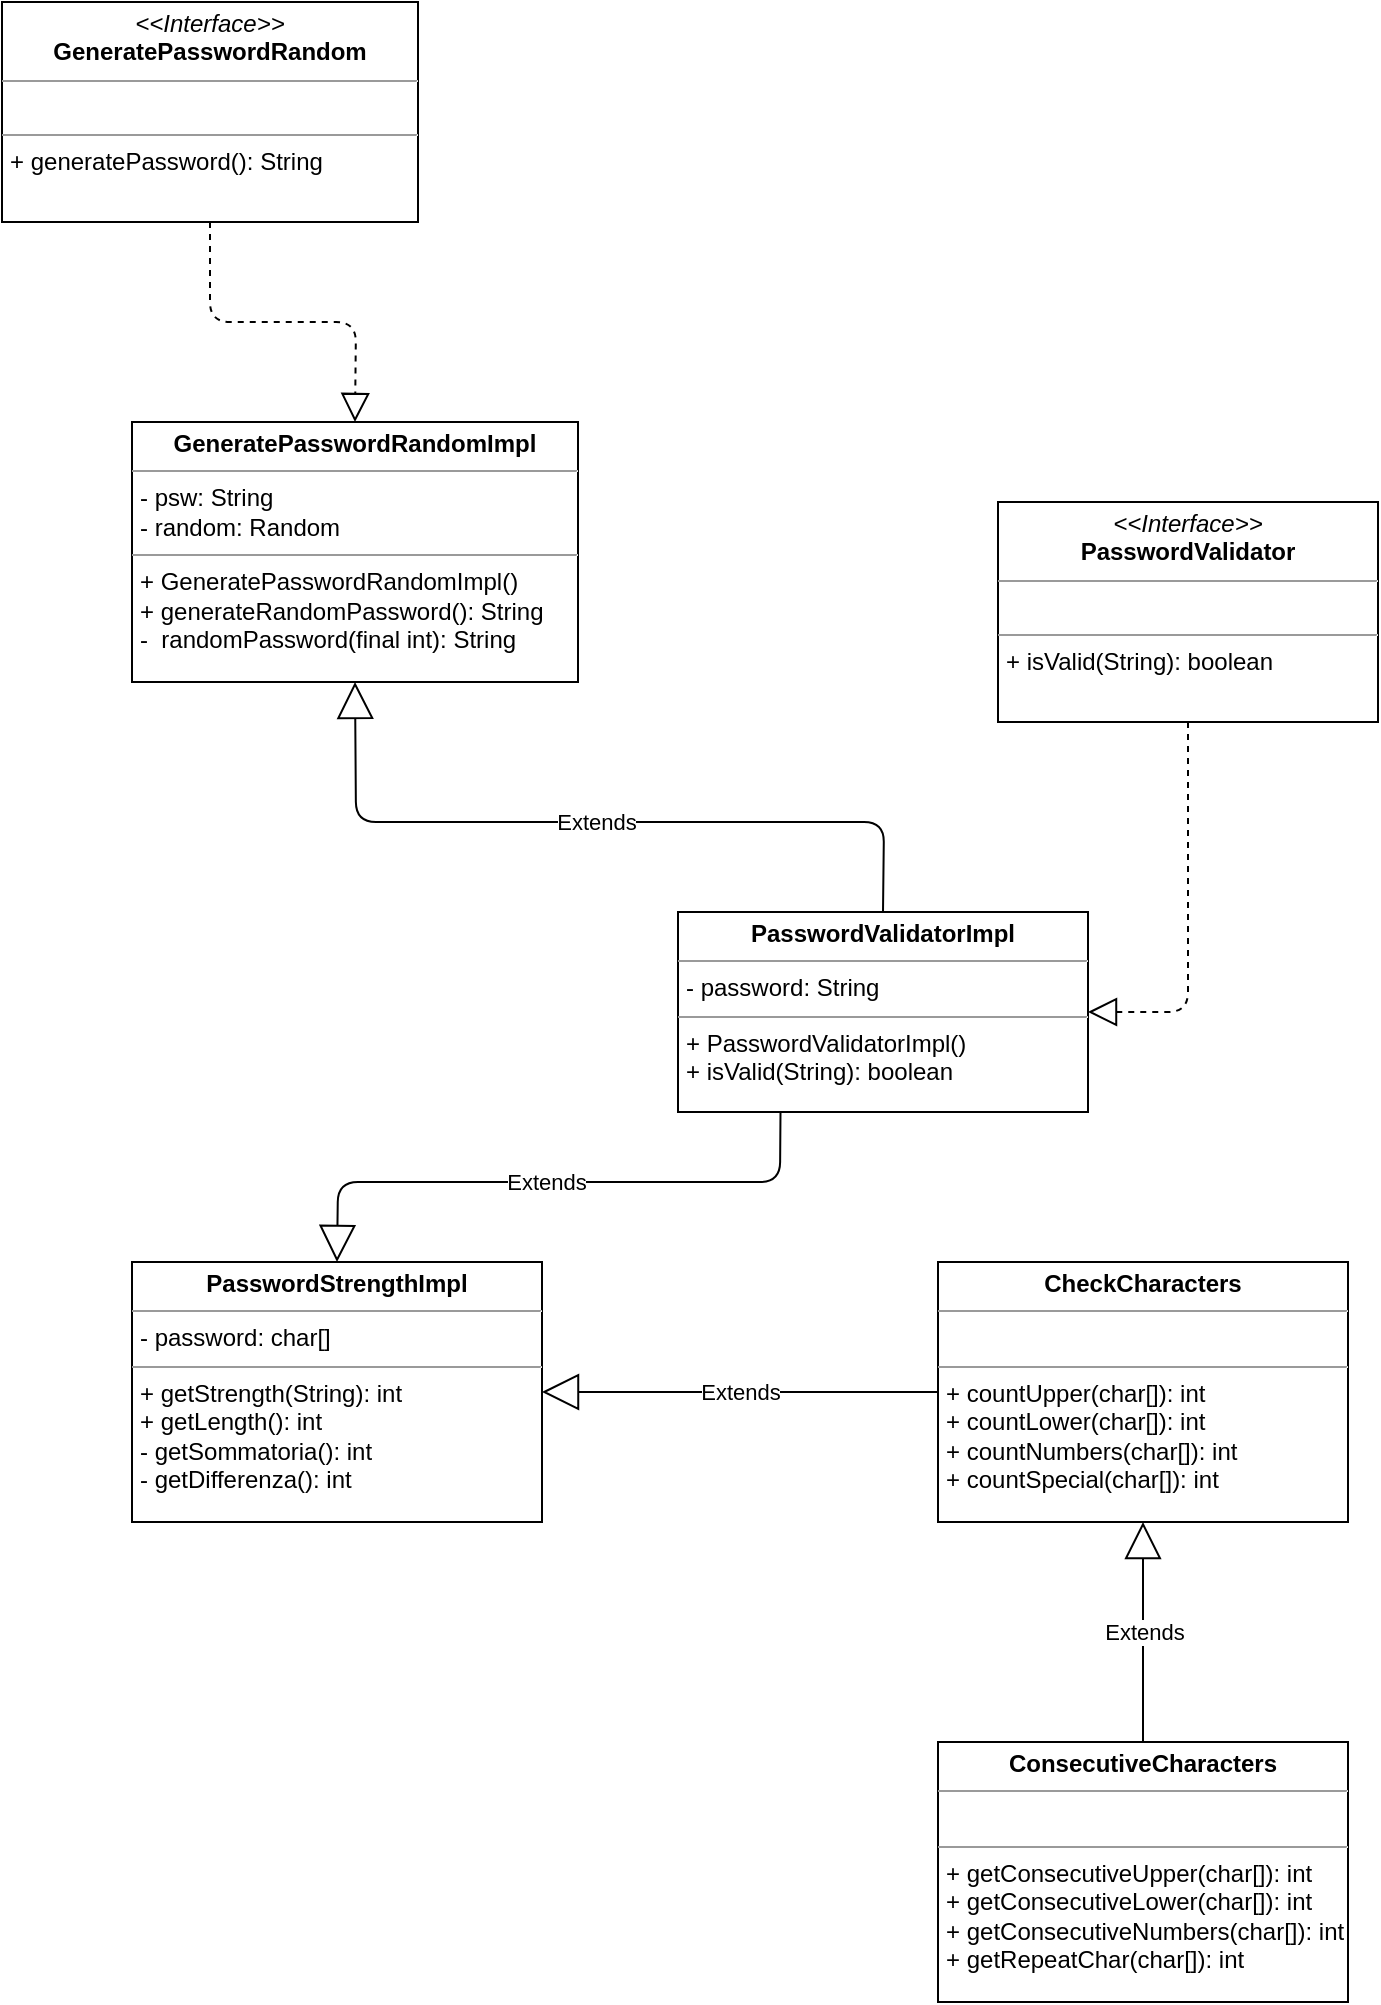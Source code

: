 <mxfile version="13.6.2" type="device"><diagram id="_JD-FH033xgPWwU6CR9d" name="Page-1"><mxGraphModel dx="1278" dy="607" grid="1" gridSize="10" guides="1" tooltips="1" connect="1" arrows="1" fold="1" page="1" pageScale="1" pageWidth="827" pageHeight="1169" math="0" shadow="0"><root><mxCell id="0"/><mxCell id="1" parent="0"/><mxCell id="QW7dKfRmj2_cYTyXwFwp-13" value="&lt;p style=&quot;margin: 0px ; margin-top: 4px ; text-align: center&quot;&gt;&lt;i&gt;&amp;lt;&amp;lt;Interface&amp;gt;&amp;gt;&lt;/i&gt;&lt;br&gt;&lt;b&gt;PasswordValidator&lt;/b&gt;&lt;/p&gt;&lt;hr size=&quot;1&quot;&gt;&lt;p style=&quot;margin: 0px ; margin-left: 4px&quot;&gt;&lt;br&gt;&lt;/p&gt;&lt;hr size=&quot;1&quot;&gt;&lt;p style=&quot;margin: 0px ; margin-left: 4px&quot;&gt;+ isValid(String): boolean&lt;br&gt;&lt;/p&gt;" style="verticalAlign=top;align=left;overflow=fill;fontSize=12;fontFamily=Helvetica;html=1;" parent="1" vertex="1"><mxGeometry x="550" y="280" width="190" height="110" as="geometry"/></mxCell><mxCell id="QW7dKfRmj2_cYTyXwFwp-31" value="&lt;p style=&quot;margin: 0px ; margin-top: 4px ; text-align: center&quot;&gt;&lt;b&gt;PasswordStrengthImpl&lt;/b&gt;&lt;/p&gt;&lt;hr size=&quot;1&quot;&gt;&lt;p style=&quot;margin: 0px ; margin-left: 4px&quot;&gt;- password: char[]&lt;/p&gt;&lt;hr size=&quot;1&quot;&gt;&lt;p style=&quot;margin: 0px 0px 0px 4px&quot;&gt;+ getStrength(String): int&lt;/p&gt;&lt;p style=&quot;margin: 0px 0px 0px 4px&quot;&gt;+ getLength(): int&lt;/p&gt;&lt;p style=&quot;margin: 0px 0px 0px 4px&quot;&gt;- getSommatoria(): int&lt;/p&gt;&lt;p style=&quot;margin: 0px 0px 0px 4px&quot;&gt;- getDifferenza(): int&lt;/p&gt;&lt;p style=&quot;margin: 0px 0px 0px 4px&quot;&gt;&lt;br&gt;&lt;/p&gt;" style="verticalAlign=top;align=left;overflow=fill;fontSize=12;fontFamily=Helvetica;html=1;" parent="1" vertex="1"><mxGeometry x="117" y="660" width="205" height="130" as="geometry"/></mxCell><mxCell id="QW7dKfRmj2_cYTyXwFwp-35" value="&lt;p style=&quot;margin: 0px ; margin-top: 4px ; text-align: center&quot;&gt;&lt;b&gt;PasswordValidatorImpl&lt;/b&gt;&lt;/p&gt;&lt;hr size=&quot;1&quot;&gt;&lt;p style=&quot;margin: 0px ; margin-left: 4px&quot;&gt;- password: String&lt;/p&gt;&lt;hr size=&quot;1&quot;&gt;&lt;p style=&quot;margin: 0px 0px 0px 4px&quot;&gt;+ PasswordValidatorImpl()&lt;/p&gt;&lt;p style=&quot;margin: 0px 0px 0px 4px&quot;&gt;+ isValid(String): boolean&lt;/p&gt;" style="verticalAlign=top;align=left;overflow=fill;fontSize=12;fontFamily=Helvetica;html=1;" parent="1" vertex="1"><mxGeometry x="390" y="485" width="205" height="100" as="geometry"/></mxCell><mxCell id="w3O1KwFwnRfPbqmQ_3HT-2" value="&lt;p style=&quot;margin: 0px ; margin-top: 4px ; text-align: center&quot;&gt;&lt;i&gt;&amp;lt;&amp;lt;Interface&amp;gt;&amp;gt;&lt;/i&gt;&lt;br&gt;&lt;b&gt;GeneratePasswordRandom&lt;/b&gt;&lt;/p&gt;&lt;hr size=&quot;1&quot;&gt;&lt;p style=&quot;margin: 0px ; margin-left: 4px&quot;&gt;&lt;br&gt;&lt;/p&gt;&lt;hr size=&quot;1&quot;&gt;&lt;p style=&quot;margin: 0px ; margin-left: 4px&quot;&gt;+ generatePassword(): String&lt;br&gt;&lt;/p&gt;" style="verticalAlign=top;align=left;overflow=fill;fontSize=12;fontFamily=Helvetica;html=1;" parent="1" vertex="1"><mxGeometry x="52" y="30" width="208" height="110" as="geometry"/></mxCell><mxCell id="w3O1KwFwnRfPbqmQ_3HT-10" value="&lt;p style=&quot;margin: 0px ; margin-top: 4px ; text-align: center&quot;&gt;&lt;b&gt;GeneratePasswordRandomImpl&lt;/b&gt;&lt;/p&gt;&lt;hr size=&quot;1&quot;&gt;&lt;p style=&quot;margin: 0px ; margin-left: 4px&quot;&gt;- psw: String&lt;/p&gt;&lt;p style=&quot;margin: 0px ; margin-left: 4px&quot;&gt;- random: Random&lt;/p&gt;&lt;hr size=&quot;1&quot;&gt;&lt;p style=&quot;margin: 0px 0px 0px 4px&quot;&gt;+ GeneratePasswordRandomImpl()&lt;/p&gt;&lt;p style=&quot;margin: 0px 0px 0px 4px&quot;&gt;+ generateRandomPassword(): String&lt;/p&gt;&lt;p style=&quot;margin: 0px 0px 0px 4px&quot;&gt;-&amp;nbsp; randomPassword(final int): String&lt;/p&gt;" style="verticalAlign=top;align=left;overflow=fill;fontSize=12;fontFamily=Helvetica;html=1;" parent="1" vertex="1"><mxGeometry x="117" y="240" width="223" height="130" as="geometry"/></mxCell><mxCell id="w3O1KwFwnRfPbqmQ_3HT-15" value="" style="endArrow=block;dashed=1;endFill=0;endSize=12;html=1;exitX=0.5;exitY=1;exitDx=0;exitDy=0;entryX=0.5;entryY=0;entryDx=0;entryDy=0;" parent="1" source="w3O1KwFwnRfPbqmQ_3HT-2" target="w3O1KwFwnRfPbqmQ_3HT-10" edge="1"><mxGeometry width="160" relative="1" as="geometry"><mxPoint x="330" y="180" as="sourcePoint"/><mxPoint x="330" y="230" as="targetPoint"/><Array as="points"><mxPoint x="156" y="190"/><mxPoint x="229" y="190"/></Array></mxGeometry></mxCell><mxCell id="rxs_XgM89x9WR-x9OKDE-1" value="Extends" style="endArrow=block;endSize=16;endFill=0;html=1;exitX=0.5;exitY=0;exitDx=0;exitDy=0;entryX=0.5;entryY=1;entryDx=0;entryDy=0;" parent="1" source="QW7dKfRmj2_cYTyXwFwp-35" target="w3O1KwFwnRfPbqmQ_3HT-10" edge="1"><mxGeometry width="160" relative="1" as="geometry"><mxPoint x="330" y="610" as="sourcePoint"/><mxPoint x="229" y="410" as="targetPoint"/><Array as="points"><mxPoint x="493" y="440"/><mxPoint x="229" y="440"/></Array></mxGeometry></mxCell><mxCell id="rxs_XgM89x9WR-x9OKDE-2" value="Extends" style="endArrow=block;endSize=16;endFill=0;html=1;exitX=0.25;exitY=1;exitDx=0;exitDy=0;entryX=0.5;entryY=0;entryDx=0;entryDy=0;" parent="1" source="QW7dKfRmj2_cYTyXwFwp-35" target="QW7dKfRmj2_cYTyXwFwp-31" edge="1"><mxGeometry x="0.028" width="160" relative="1" as="geometry"><mxPoint x="330" y="610" as="sourcePoint"/><mxPoint x="490" y="610" as="targetPoint"/><Array as="points"><mxPoint x="441" y="620"/><mxPoint x="220" y="620"/></Array><mxPoint as="offset"/></mxGeometry></mxCell><mxCell id="rxs_XgM89x9WR-x9OKDE-3" value="" style="endArrow=block;dashed=1;endFill=0;endSize=12;html=1;exitX=0.5;exitY=1;exitDx=0;exitDy=0;entryX=1;entryY=0.5;entryDx=0;entryDy=0;" parent="1" source="QW7dKfRmj2_cYTyXwFwp-13" target="QW7dKfRmj2_cYTyXwFwp-35" edge="1"><mxGeometry width="160" relative="1" as="geometry"><mxPoint x="330" y="510" as="sourcePoint"/><mxPoint x="490" y="510" as="targetPoint"/><Array as="points"><mxPoint x="645" y="535"/></Array></mxGeometry></mxCell><mxCell id="oGV1gwDIyvo_j3D4qFsc-1" value="&lt;p style=&quot;margin: 0px ; margin-top: 4px ; text-align: center&quot;&gt;&lt;b&gt;CheckCharacters&lt;/b&gt;&lt;/p&gt;&lt;hr size=&quot;1&quot;&gt;&lt;p style=&quot;margin: 0px ; margin-left: 4px&quot;&gt;&lt;br&gt;&lt;/p&gt;&lt;hr size=&quot;1&quot;&gt;&lt;p style=&quot;margin: 0px 0px 0px 4px&quot;&gt;+ countUpper(char[]): int&lt;/p&gt;&lt;p style=&quot;margin: 0px 0px 0px 4px&quot;&gt;+ countLower(char[]): int&lt;br&gt;&lt;/p&gt;&lt;p style=&quot;margin: 0px 0px 0px 4px&quot;&gt;+ countNumbers(char[]): int&lt;br&gt;&lt;/p&gt;&lt;p style=&quot;margin: 0px 0px 0px 4px&quot;&gt;+ countSpecial(char[]): int&lt;br&gt;&lt;/p&gt;&lt;p style=&quot;margin: 0px 0px 0px 4px&quot;&gt;&lt;br&gt;&lt;/p&gt;" style="verticalAlign=top;align=left;overflow=fill;fontSize=12;fontFamily=Helvetica;html=1;" vertex="1" parent="1"><mxGeometry x="520" y="660" width="205" height="130" as="geometry"/></mxCell><mxCell id="oGV1gwDIyvo_j3D4qFsc-2" value="&lt;p style=&quot;margin: 0px ; margin-top: 4px ; text-align: center&quot;&gt;&lt;b&gt;ConsecutiveCharacters&lt;/b&gt;&lt;/p&gt;&lt;hr size=&quot;1&quot;&gt;&lt;p style=&quot;margin: 0px ; margin-left: 4px&quot;&gt;&lt;br&gt;&lt;/p&gt;&lt;hr size=&quot;1&quot;&gt;&lt;p style=&quot;margin: 0px 0px 0px 4px&quot;&gt;+ getConsecutiveUpper(char[]): int&lt;/p&gt;&lt;p style=&quot;margin: 0px 0px 0px 4px&quot;&gt;+ getConsecutiveLower(char[]): int&lt;br&gt;&lt;/p&gt;&lt;p style=&quot;margin: 0px 0px 0px 4px&quot;&gt;+ getConsecutiveNumbers(char[]): int&lt;br&gt;&lt;/p&gt;&lt;p style=&quot;margin: 0px 0px 0px 4px&quot;&gt;+ getRepeatChar(char[]): int&lt;br&gt;&lt;/p&gt;&lt;p style=&quot;margin: 0px 0px 0px 4px&quot;&gt;&lt;br&gt;&lt;/p&gt;" style="verticalAlign=top;align=left;overflow=fill;fontSize=12;fontFamily=Helvetica;html=1;" vertex="1" parent="1"><mxGeometry x="520" y="900" width="205" height="130" as="geometry"/></mxCell><mxCell id="oGV1gwDIyvo_j3D4qFsc-4" value="Extends" style="endArrow=block;endSize=16;endFill=0;html=1;entryX=1;entryY=0.5;entryDx=0;entryDy=0;exitX=0;exitY=0.5;exitDx=0;exitDy=0;" edge="1" parent="1" source="oGV1gwDIyvo_j3D4qFsc-1" target="QW7dKfRmj2_cYTyXwFwp-31"><mxGeometry width="160" relative="1" as="geometry"><mxPoint x="460" y="780" as="sourcePoint"/><mxPoint x="560" y="910" as="targetPoint"/><Array as="points"><mxPoint x="400" y="725"/></Array></mxGeometry></mxCell><mxCell id="oGV1gwDIyvo_j3D4qFsc-5" value="Extends" style="endArrow=block;endSize=16;endFill=0;html=1;exitX=0.5;exitY=0;exitDx=0;exitDy=0;entryX=0.5;entryY=1;entryDx=0;entryDy=0;" edge="1" parent="1" source="oGV1gwDIyvo_j3D4qFsc-2" target="oGV1gwDIyvo_j3D4qFsc-1"><mxGeometry width="160" relative="1" as="geometry"><mxPoint x="400" y="910" as="sourcePoint"/><mxPoint x="560" y="910" as="targetPoint"/></mxGeometry></mxCell></root></mxGraphModel></diagram></mxfile>